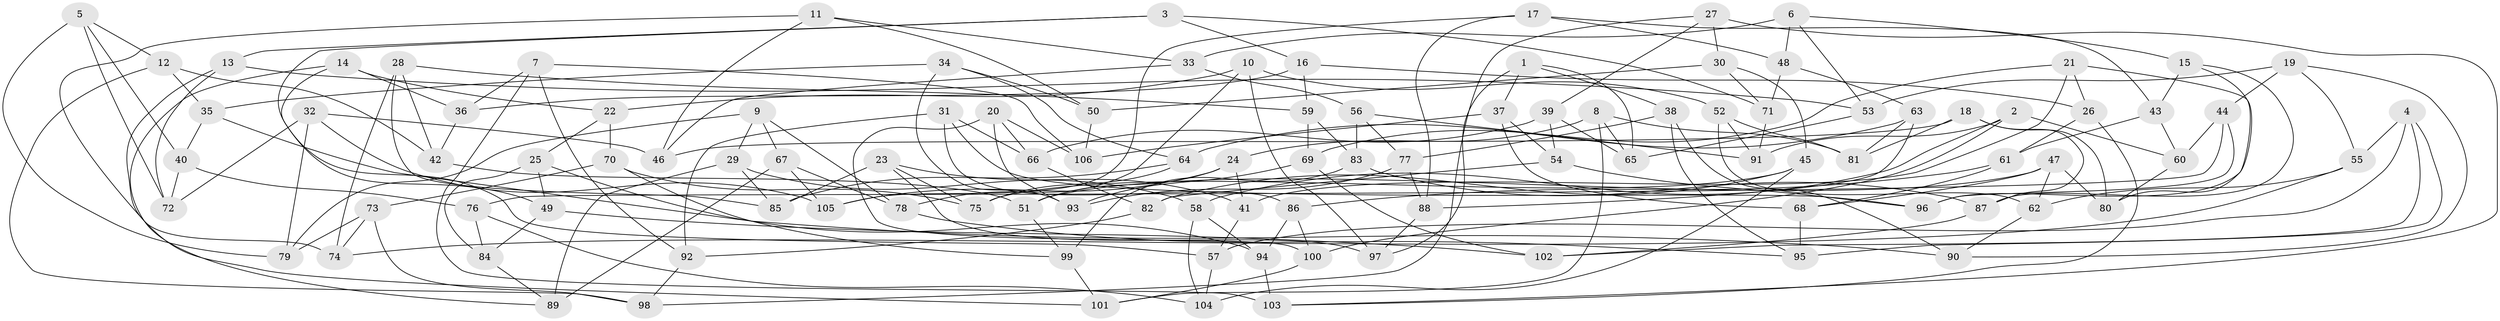 // Generated by graph-tools (version 1.1) at 2025/11/02/27/25 16:11:48]
// undirected, 106 vertices, 212 edges
graph export_dot {
graph [start="1"]
  node [color=gray90,style=filled];
  1;
  2;
  3;
  4;
  5;
  6;
  7;
  8;
  9;
  10;
  11;
  12;
  13;
  14;
  15;
  16;
  17;
  18;
  19;
  20;
  21;
  22;
  23;
  24;
  25;
  26;
  27;
  28;
  29;
  30;
  31;
  32;
  33;
  34;
  35;
  36;
  37;
  38;
  39;
  40;
  41;
  42;
  43;
  44;
  45;
  46;
  47;
  48;
  49;
  50;
  51;
  52;
  53;
  54;
  55;
  56;
  57;
  58;
  59;
  60;
  61;
  62;
  63;
  64;
  65;
  66;
  67;
  68;
  69;
  70;
  71;
  72;
  73;
  74;
  75;
  76;
  77;
  78;
  79;
  80;
  81;
  82;
  83;
  84;
  85;
  86;
  87;
  88;
  89;
  90;
  91;
  92;
  93;
  94;
  95;
  96;
  97;
  98;
  99;
  100;
  101;
  102;
  103;
  104;
  105;
  106;
  1 -- 38;
  1 -- 97;
  1 -- 37;
  1 -- 65;
  2 -- 60;
  2 -- 58;
  2 -- 100;
  2 -- 91;
  3 -- 71;
  3 -- 13;
  3 -- 16;
  3 -- 49;
  4 -- 57;
  4 -- 55;
  4 -- 102;
  4 -- 95;
  5 -- 79;
  5 -- 12;
  5 -- 72;
  5 -- 40;
  6 -- 53;
  6 -- 48;
  6 -- 33;
  6 -- 15;
  7 -- 36;
  7 -- 92;
  7 -- 103;
  7 -- 106;
  8 -- 81;
  8 -- 24;
  8 -- 65;
  8 -- 101;
  9 -- 67;
  9 -- 29;
  9 -- 78;
  9 -- 79;
  10 -- 52;
  10 -- 22;
  10 -- 97;
  10 -- 78;
  11 -- 50;
  11 -- 74;
  11 -- 46;
  11 -- 33;
  12 -- 35;
  12 -- 98;
  12 -- 42;
  13 -- 72;
  13 -- 53;
  13 -- 101;
  14 -- 36;
  14 -- 22;
  14 -- 89;
  14 -- 57;
  15 -- 96;
  15 -- 87;
  15 -- 43;
  16 -- 59;
  16 -- 36;
  16 -- 26;
  17 -- 105;
  17 -- 88;
  17 -- 43;
  17 -- 48;
  18 -- 80;
  18 -- 46;
  18 -- 87;
  18 -- 81;
  19 -- 90;
  19 -- 53;
  19 -- 55;
  19 -- 44;
  20 -- 66;
  20 -- 100;
  20 -- 93;
  20 -- 106;
  21 -- 69;
  21 -- 41;
  21 -- 26;
  21 -- 80;
  22 -- 70;
  22 -- 25;
  23 -- 41;
  23 -- 75;
  23 -- 97;
  23 -- 85;
  24 -- 51;
  24 -- 105;
  24 -- 41;
  25 -- 49;
  25 -- 84;
  25 -- 94;
  26 -- 103;
  26 -- 61;
  27 -- 39;
  27 -- 30;
  27 -- 103;
  27 -- 98;
  28 -- 74;
  28 -- 42;
  28 -- 85;
  28 -- 59;
  29 -- 58;
  29 -- 89;
  29 -- 85;
  30 -- 45;
  30 -- 71;
  30 -- 50;
  31 -- 66;
  31 -- 92;
  31 -- 86;
  31 -- 96;
  32 -- 79;
  32 -- 105;
  32 -- 72;
  32 -- 46;
  33 -- 46;
  33 -- 56;
  34 -- 35;
  34 -- 50;
  34 -- 64;
  34 -- 93;
  35 -- 40;
  35 -- 90;
  36 -- 42;
  37 -- 106;
  37 -- 68;
  37 -- 54;
  38 -- 95;
  38 -- 90;
  38 -- 77;
  39 -- 66;
  39 -- 65;
  39 -- 54;
  40 -- 72;
  40 -- 76;
  41 -- 57;
  42 -- 51;
  43 -- 61;
  43 -- 60;
  44 -- 76;
  44 -- 60;
  44 -- 96;
  45 -- 75;
  45 -- 104;
  45 -- 82;
  47 -- 80;
  47 -- 51;
  47 -- 68;
  47 -- 62;
  48 -- 71;
  48 -- 63;
  49 -- 102;
  49 -- 84;
  50 -- 106;
  51 -- 99;
  52 -- 81;
  52 -- 62;
  52 -- 91;
  53 -- 65;
  54 -- 96;
  54 -- 82;
  55 -- 74;
  55 -- 62;
  56 -- 91;
  56 -- 83;
  56 -- 77;
  57 -- 104;
  58 -- 94;
  58 -- 104;
  59 -- 69;
  59 -- 83;
  60 -- 80;
  61 -- 68;
  61 -- 86;
  62 -- 90;
  63 -- 64;
  63 -- 88;
  63 -- 81;
  64 -- 75;
  64 -- 85;
  66 -- 82;
  67 -- 105;
  67 -- 89;
  67 -- 78;
  68 -- 95;
  69 -- 102;
  69 -- 93;
  70 -- 75;
  70 -- 73;
  70 -- 99;
  71 -- 91;
  73 -- 79;
  73 -- 74;
  73 -- 98;
  76 -- 104;
  76 -- 84;
  77 -- 93;
  77 -- 88;
  78 -- 95;
  82 -- 92;
  83 -- 87;
  83 -- 99;
  84 -- 89;
  86 -- 94;
  86 -- 100;
  87 -- 102;
  88 -- 97;
  92 -- 98;
  94 -- 103;
  99 -- 101;
  100 -- 101;
}
